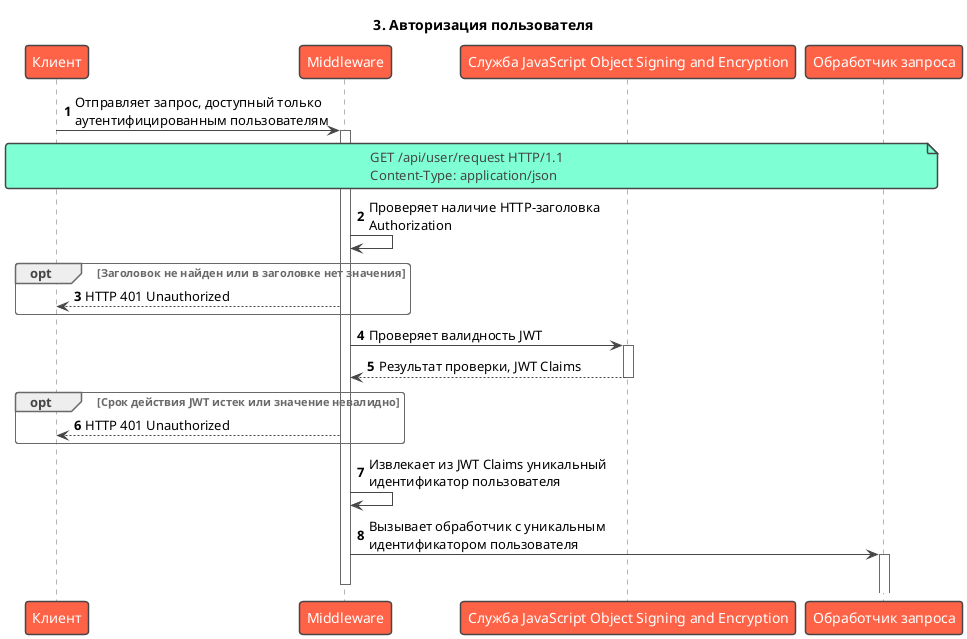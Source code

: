@startuml
!theme vibrant
title: 3. Авторизация пользователя
skinparam maxMessageSize 300
autonumber

participant "Клиент" as client
participant "Middleware" as middleware
participant "Служба JavaScript Object Signing and Encryption" as jose
participant "Обработчик запроса" as handler

client -> middleware ++ : Отправляет запрос, доступный только аутентифицированным пользователям
note over client, handler
    GET /api/user/request HTTP/1.1
    Content-Type: application/json 
end note

middleware -> middleware: Проверяет наличие HTTP-заголовка Authorization
opt Заголовок не найден или в заголовке нет значения
    middleware --> client: HTTP 401 Unauthorized
end

middleware -> jose ++: Проверяет валидность JWT
return Результат проверки, JWT Claims
opt Срок действия JWT истек или значение невалидно
    middleware --> client: HTTP 401 Unauthorized
end

middleware -> middleware: Извлекает из JWT Claims уникальный идентификатор пользователя
middleware -> handler ++ : Вызывает обработчик с уникальным идентификатором пользователя
deactivate middleware
@enduml